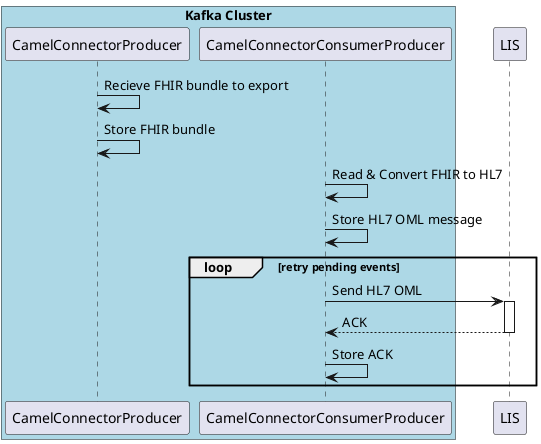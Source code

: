 @startuml Test Diagram

box "Kafka Cluster" #LightBlue
participant CamelConnectorProducer
participant CamelConnectorConsumerProducer
end box

CamelConnectorProducer->CamelConnectorProducer: Recieve FHIR bundle to export
CamelConnectorProducer->CamelConnectorProducer: Store FHIR bundle
CamelConnectorConsumerProducer->CamelConnectorConsumerProducer: Read & Convert FHIR to HL7
CamelConnectorConsumerProducer->CamelConnectorConsumerProducer: Store HL7 OML message

loop retry pending events
    CamelConnectorConsumerProducer->LIS ++: Send HL7 OML
    return ACK
    CamelConnectorConsumerProducer->CamelConnectorConsumerProducer: Store ACK
end

@enduml